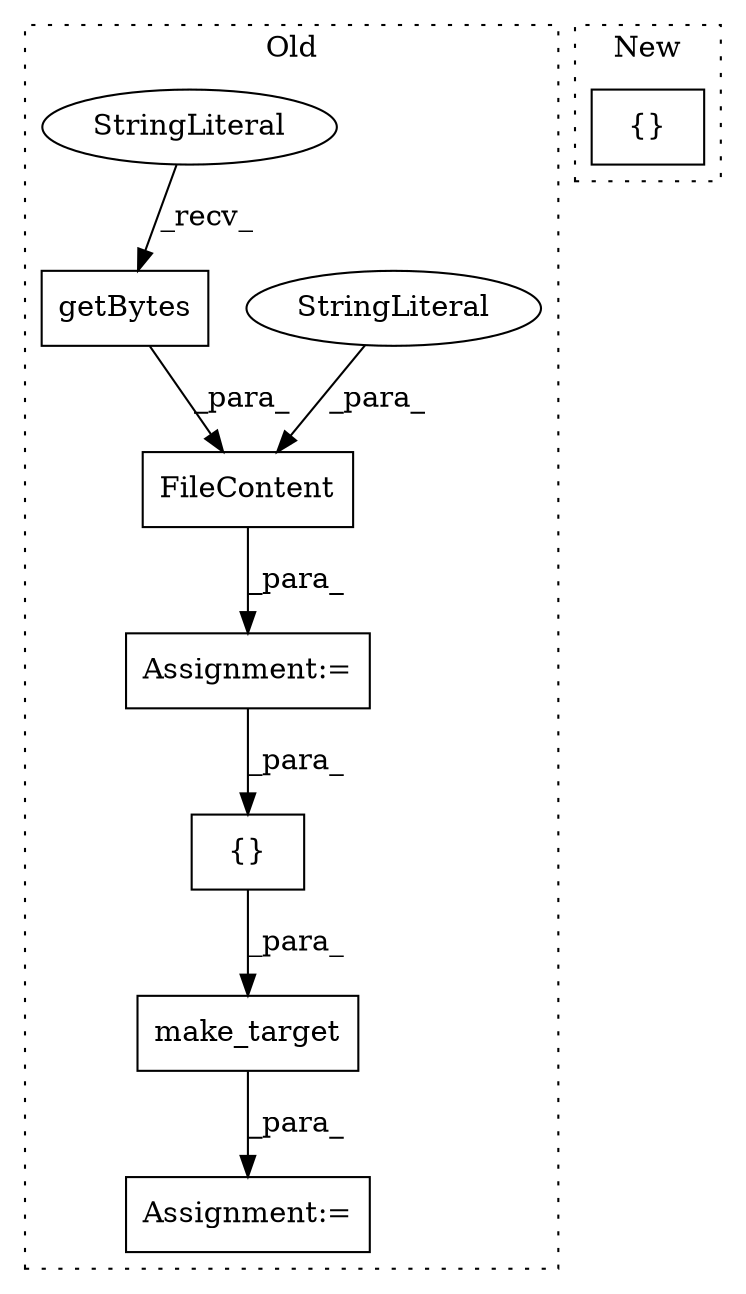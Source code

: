 digraph G {
subgraph cluster0 {
1 [label="FileContent" a="32" s="7961,8044" l="12,1" shape="box"];
3 [label="Assignment:=" a="7" s="7960" l="1" shape="box"];
4 [label="StringLiteral" a="45" s="7973" l="10" shape="ellipse"];
5 [label="{}" a="4" s="8189,8211" l="1,1" shape="box"];
6 [label="getBytes" a="32" s="8034" l="10" shape="box"];
7 [label="StringLiteral" a="45" s="7984" l="49" shape="ellipse"];
8 [label="make_target" a="32" s="8156,8212" l="12,1" shape="box"];
9 [label="Assignment:=" a="7" s="8155" l="1" shape="box"];
label = "Old";
style="dotted";
}
subgraph cluster1 {
2 [label="{}" a="4" s="7822,7917" l="1,1" shape="box"];
label = "New";
style="dotted";
}
1 -> 3 [label="_para_"];
3 -> 5 [label="_para_"];
4 -> 1 [label="_para_"];
5 -> 8 [label="_para_"];
6 -> 1 [label="_para_"];
7 -> 6 [label="_recv_"];
8 -> 9 [label="_para_"];
}